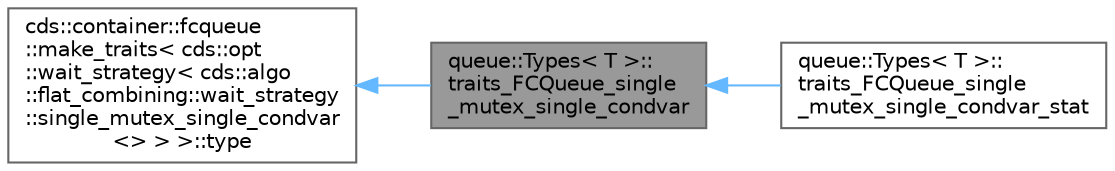 digraph "queue::Types&lt; T &gt;::traits_FCQueue_single_mutex_single_condvar"
{
 // LATEX_PDF_SIZE
  bgcolor="transparent";
  edge [fontname=Helvetica,fontsize=10,labelfontname=Helvetica,labelfontsize=10];
  node [fontname=Helvetica,fontsize=10,shape=box,height=0.2,width=0.4];
  rankdir="LR";
  Node1 [id="Node000001",label="queue::Types\< T \>::\ltraits_FCQueue_single\l_mutex_single_condvar",height=0.2,width=0.4,color="gray40", fillcolor="grey60", style="filled", fontcolor="black",tooltip=" "];
  Node2 -> Node1 [id="edge3_Node000001_Node000002",dir="back",color="steelblue1",style="solid",tooltip=" "];
  Node2 [id="Node000002",label="cds::container::fcqueue\l::make_traits\< cds::opt\l::wait_strategy\< cds::algo\l::flat_combining::wait_strategy\l::single_mutex_single_condvar\l\<\> \> \>::type",height=0.2,width=0.4,color="gray40", fillcolor="white", style="filled",tooltip=" "];
  Node1 -> Node3 [id="edge4_Node000001_Node000003",dir="back",color="steelblue1",style="solid",tooltip=" "];
  Node3 [id="Node000003",label="queue::Types\< T \>::\ltraits_FCQueue_single\l_mutex_single_condvar_stat",height=0.2,width=0.4,color="gray40", fillcolor="white", style="filled",URL="$structqueue_1_1_types_1_1traits___f_c_queue__single__mutex__single__condvar__stat.html",tooltip=" "];
}
